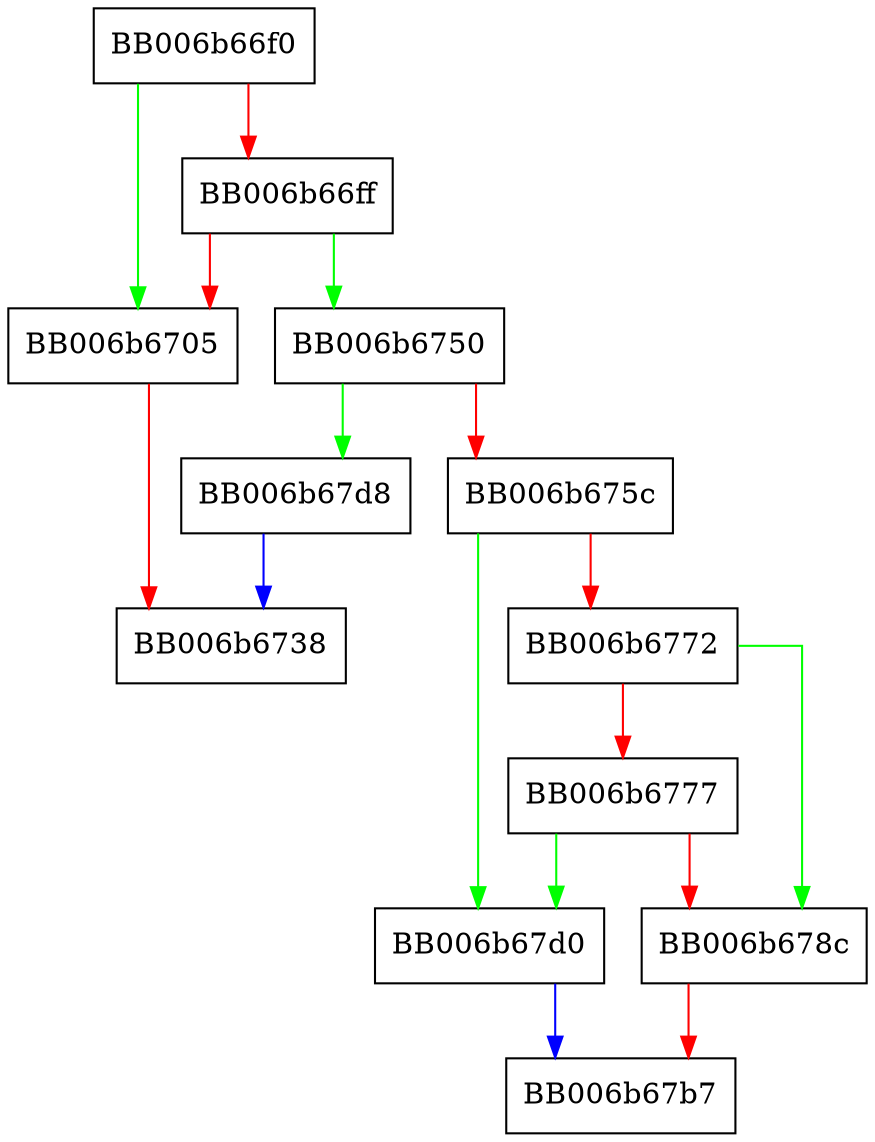 digraph x25519_to_EncryptedPrivateKeyInfo_pem_encode {
  node [shape="box"];
  graph [splines=ortho];
  BB006b66f0 -> BB006b6705 [color="green"];
  BB006b66f0 -> BB006b66ff [color="red"];
  BB006b66ff -> BB006b6750 [color="green"];
  BB006b66ff -> BB006b6705 [color="red"];
  BB006b6705 -> BB006b6738 [color="red"];
  BB006b6750 -> BB006b67d8 [color="green"];
  BB006b6750 -> BB006b675c [color="red"];
  BB006b675c -> BB006b67d0 [color="green"];
  BB006b675c -> BB006b6772 [color="red"];
  BB006b6772 -> BB006b678c [color="green"];
  BB006b6772 -> BB006b6777 [color="red"];
  BB006b6777 -> BB006b67d0 [color="green"];
  BB006b6777 -> BB006b678c [color="red"];
  BB006b678c -> BB006b67b7 [color="red"];
  BB006b67d0 -> BB006b67b7 [color="blue"];
  BB006b67d8 -> BB006b6738 [color="blue"];
}